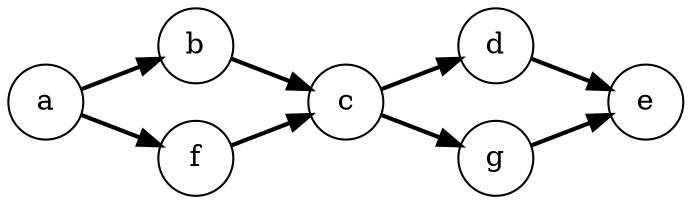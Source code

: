 digraph g {
	rankdir = LR;	node[shape=circle style=filled];
	a[name="a", fillcolor="white"];
	b[name="b", fillcolor="white"];
	c[name="c", fillcolor="white"];
	d[name="d", fillcolor="white"];
	e[name="e", fillcolor="white"];
	f[name="f", fillcolor="white"];
	g[name="g", fillcolor="white"];

	edge[dir = forward];
	a -> b[penwidth=2, color="black"];
	a -> f[penwidth=2, color="black"];
	b -> c[penwidth=2, color="black"];
	c -> d[penwidth=2, color="black"];
	c -> g[penwidth=2, color="black"];
	d -> e[penwidth=2, color="black"];
	f -> c[penwidth=2, color="black"];
	g -> e[penwidth=2, color="black"];
}
